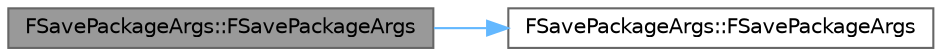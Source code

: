 digraph "FSavePackageArgs::FSavePackageArgs"
{
 // INTERACTIVE_SVG=YES
 // LATEX_PDF_SIZE
  bgcolor="transparent";
  edge [fontname=Helvetica,fontsize=10,labelfontname=Helvetica,labelfontsize=10];
  node [fontname=Helvetica,fontsize=10,shape=box,height=0.2,width=0.4];
  rankdir="LR";
  Node1 [id="Node000001",label="FSavePackageArgs::FSavePackageArgs",height=0.2,width=0.4,color="gray40", fillcolor="grey60", style="filled", fontcolor="black",tooltip=" "];
  Node1 -> Node2 [id="edge1_Node000001_Node000002",color="steelblue1",style="solid",tooltip=" "];
  Node2 [id="Node000002",label="FSavePackageArgs::FSavePackageArgs",height=0.2,width=0.4,color="grey40", fillcolor="white", style="filled",URL="$d0/ddd/structFSavePackageArgs.html#a4e1a0b36a74bccd8082319925652327e",tooltip=" "];
}
